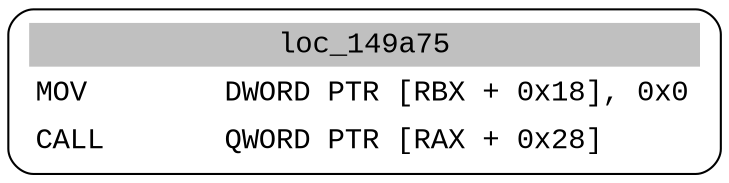 digraph asm_graph {
1941 [
shape="Mrecord" fontname="Courier New"label =<<table border="0" cellborder="0" cellpadding="3"><tr><td align="center" colspan="2" bgcolor="grey">loc_149a75</td></tr><tr><td align="left">MOV        DWORD PTR [RBX + 0x18], 0x0</td></tr><tr><td align="left">CALL       QWORD PTR [RAX + 0x28]</td></tr></table>> ];
}
